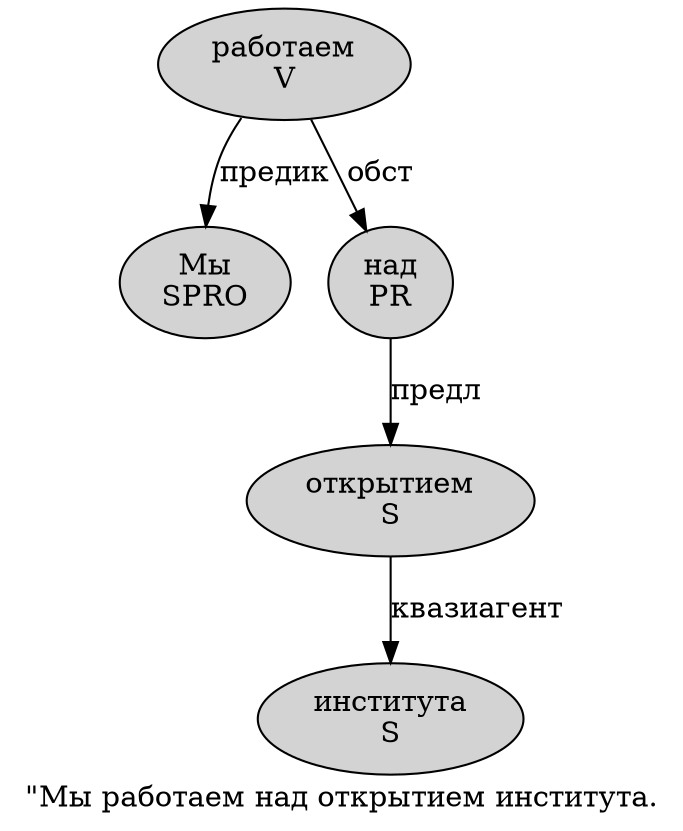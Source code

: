 digraph SENTENCE_94 {
	graph [label="\"Мы работаем над открытием института."]
	node [style=filled]
		1 [label="Мы
SPRO" color="" fillcolor=lightgray penwidth=1 shape=ellipse]
		2 [label="работаем
V" color="" fillcolor=lightgray penwidth=1 shape=ellipse]
		3 [label="над
PR" color="" fillcolor=lightgray penwidth=1 shape=ellipse]
		4 [label="открытием
S" color="" fillcolor=lightgray penwidth=1 shape=ellipse]
		5 [label="института
S" color="" fillcolor=lightgray penwidth=1 shape=ellipse]
			2 -> 1 [label="предик"]
			2 -> 3 [label="обст"]
			3 -> 4 [label="предл"]
			4 -> 5 [label="квазиагент"]
}